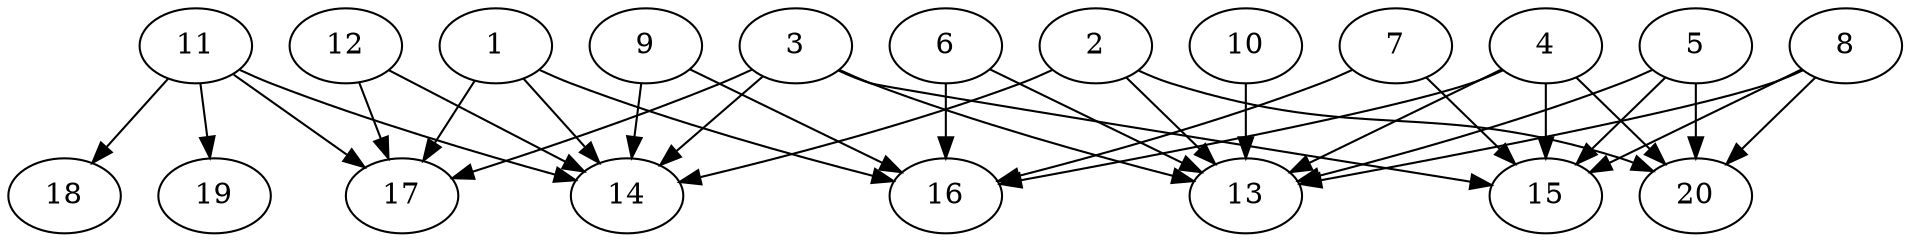 // DAG automatically generated by daggen at Wed Jul 24 21:21:55 2019
// ./daggen --dot -n 20 --ccr 0.3 --fat 0.8 --regular 0.5 --density 0.6 --mindata 5242880 --maxdata 52428800 
digraph G {
  1 [size="127938560", alpha="0.19", expect_size="38381568"] 
  1 -> 14 [size ="38381568"]
  1 -> 16 [size ="38381568"]
  1 -> 17 [size ="38381568"]
  2 [size="117527893", alpha="0.01", expect_size="35258368"] 
  2 -> 13 [size ="35258368"]
  2 -> 14 [size ="35258368"]
  2 -> 20 [size ="35258368"]
  3 [size="114421760", alpha="0.11", expect_size="34326528"] 
  3 -> 13 [size ="34326528"]
  3 -> 14 [size ="34326528"]
  3 -> 15 [size ="34326528"]
  3 -> 17 [size ="34326528"]
  4 [size="94225067", alpha="0.03", expect_size="28267520"] 
  4 -> 13 [size ="28267520"]
  4 -> 15 [size ="28267520"]
  4 -> 16 [size ="28267520"]
  4 -> 20 [size ="28267520"]
  5 [size="130478080", alpha="0.11", expect_size="39143424"] 
  5 -> 13 [size ="39143424"]
  5 -> 15 [size ="39143424"]
  5 -> 20 [size ="39143424"]
  6 [size="27139413", alpha="0.08", expect_size="8141824"] 
  6 -> 13 [size ="8141824"]
  6 -> 16 [size ="8141824"]
  7 [size="138926080", alpha="0.11", expect_size="41677824"] 
  7 -> 15 [size ="41677824"]
  7 -> 16 [size ="41677824"]
  8 [size="26316800", alpha="0.12", expect_size="7895040"] 
  8 -> 13 [size ="7895040"]
  8 -> 15 [size ="7895040"]
  8 -> 20 [size ="7895040"]
  9 [size="114080427", alpha="0.10", expect_size="34224128"] 
  9 -> 14 [size ="34224128"]
  9 -> 16 [size ="34224128"]
  10 [size="63071573", alpha="0.05", expect_size="18921472"] 
  10 -> 13 [size ="18921472"]
  11 [size="140608853", alpha="0.08", expect_size="42182656"] 
  11 -> 14 [size ="42182656"]
  11 -> 17 [size ="42182656"]
  11 -> 18 [size ="42182656"]
  11 -> 19 [size ="42182656"]
  12 [size="133082453", alpha="0.09", expect_size="39924736"] 
  12 -> 14 [size ="39924736"]
  12 -> 17 [size ="39924736"]
  13 [size="141957120", alpha="0.08", expect_size="42587136"] 
  14 [size="74833920", alpha="0.16", expect_size="22450176"] 
  15 [size="94539093", alpha="0.16", expect_size="28361728"] 
  16 [size="23691947", alpha="0.08", expect_size="7107584"] 
  17 [size="83080533", alpha="0.05", expect_size="24924160"] 
  18 [size="167273813", alpha="0.05", expect_size="50182144"] 
  19 [size="107656533", alpha="0.00", expect_size="32296960"] 
  20 [size="30027093", alpha="0.03", expect_size="9008128"] 
}
